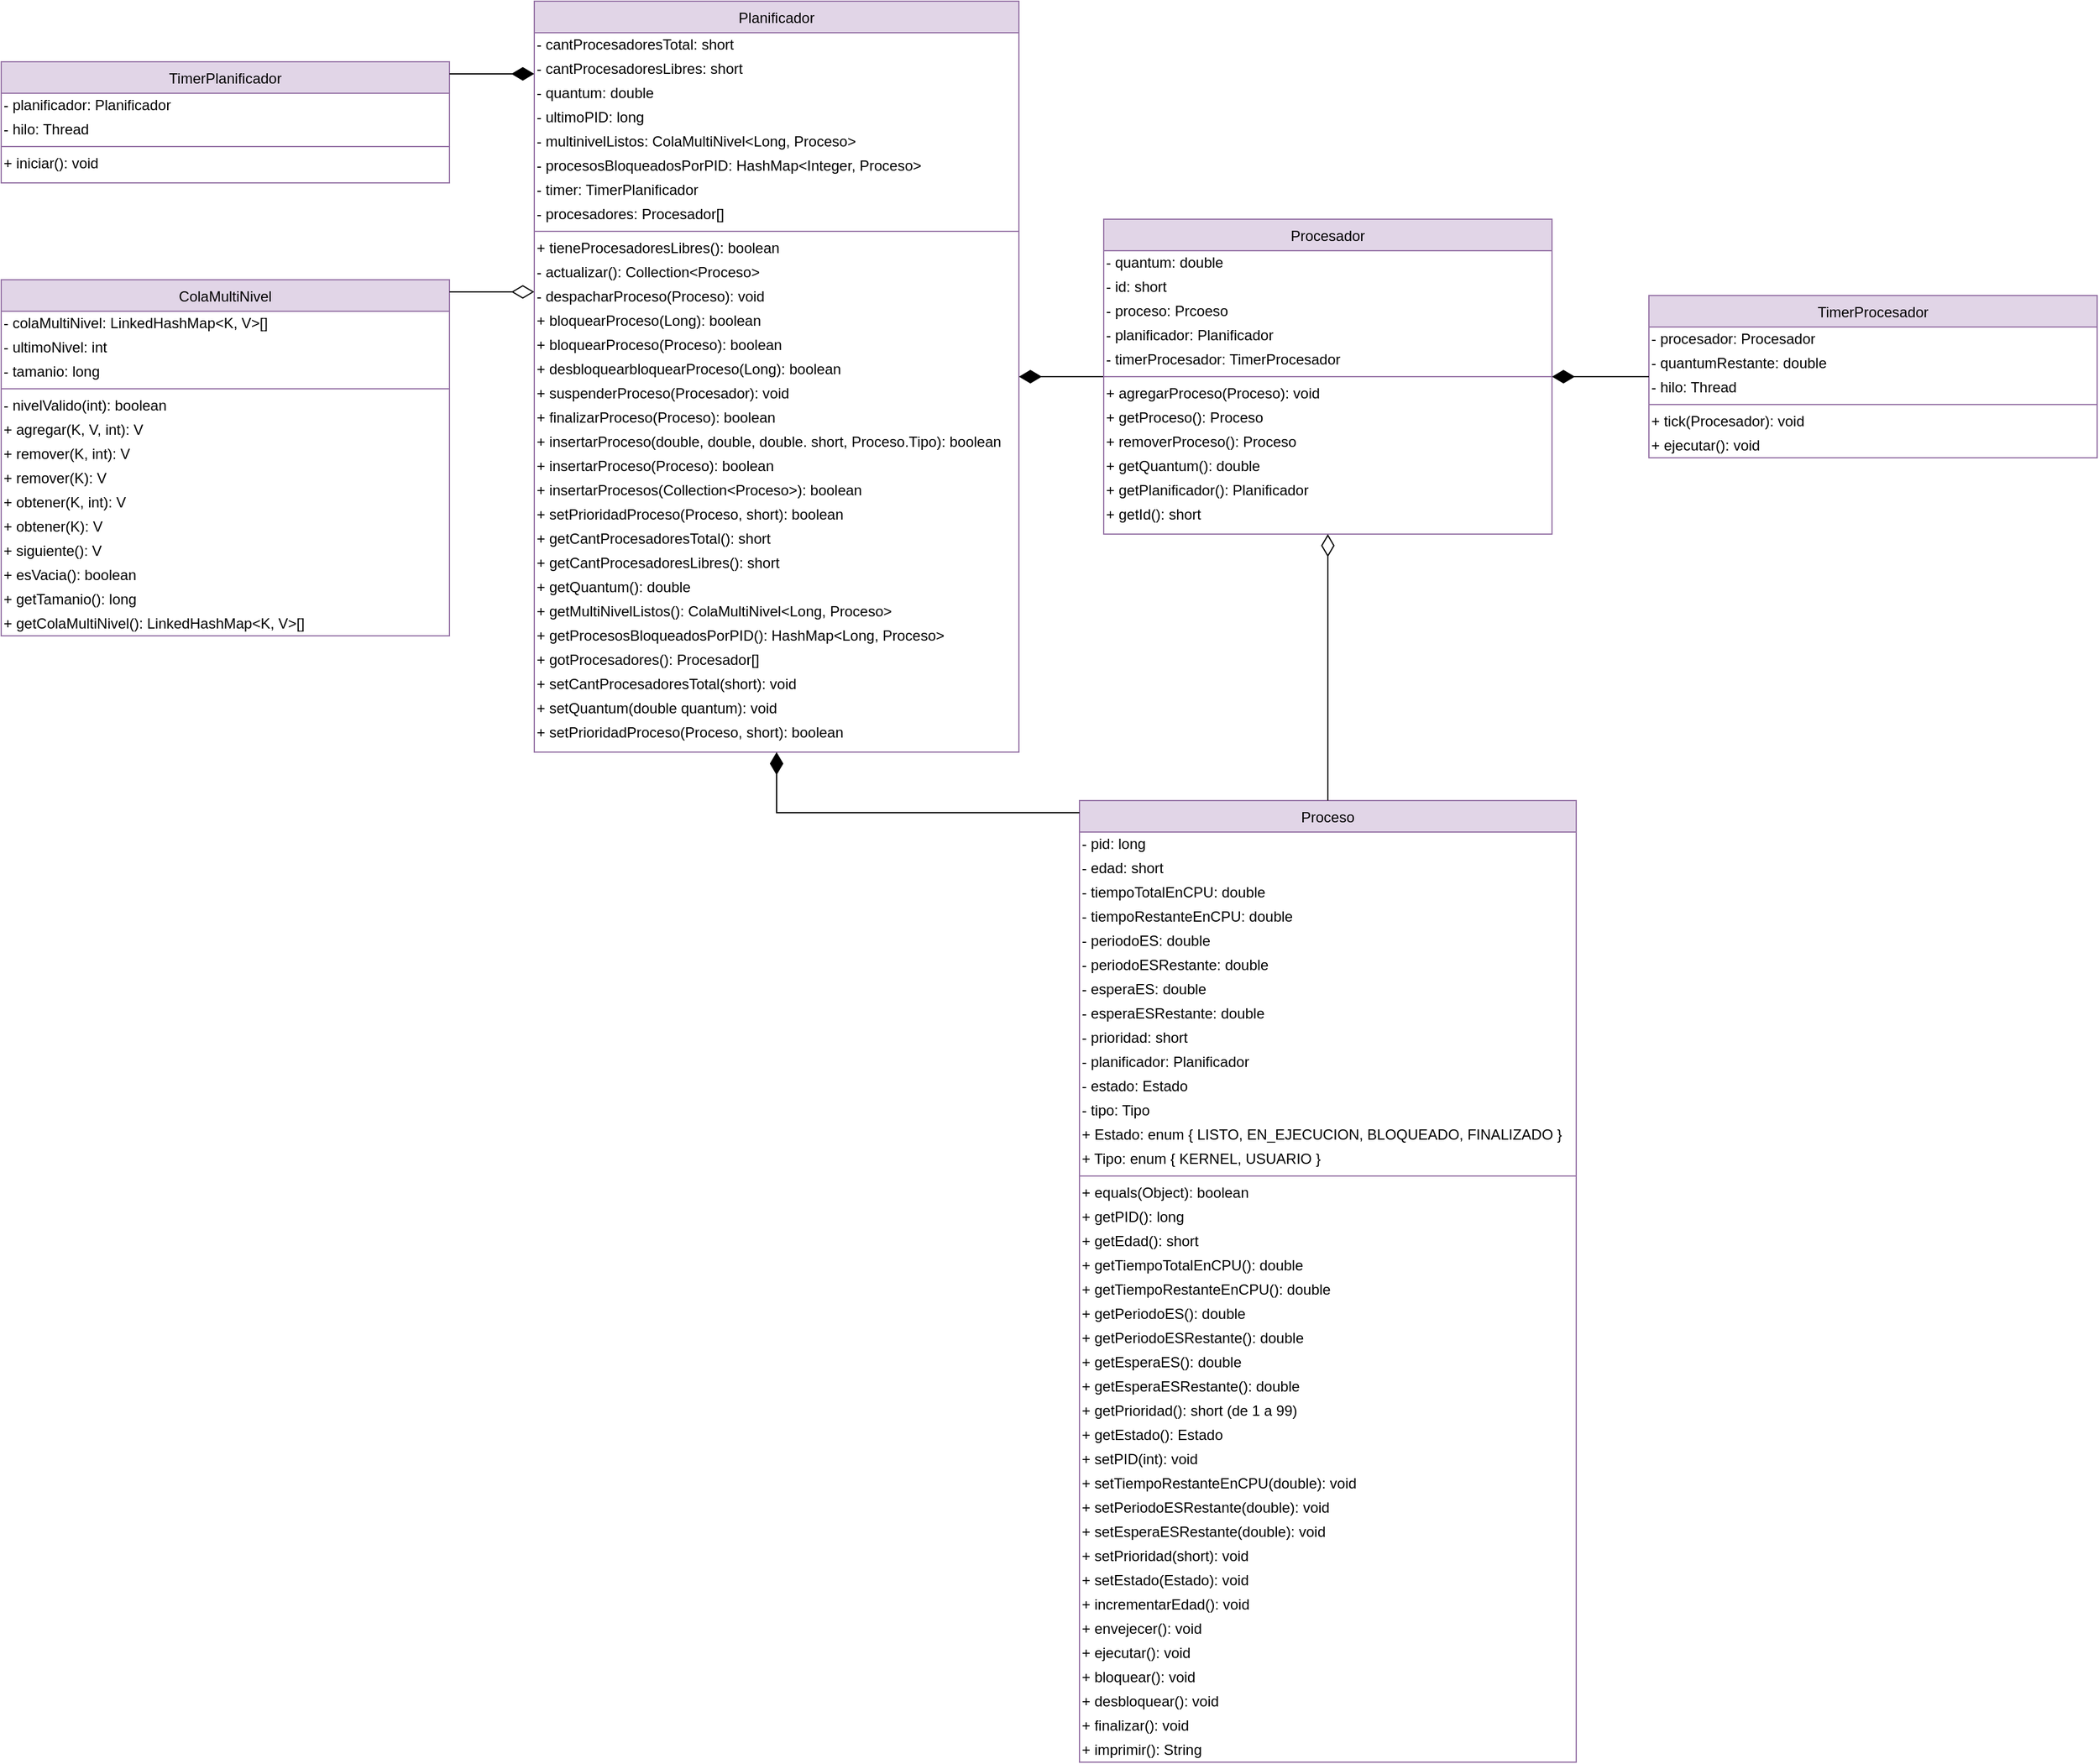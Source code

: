 <mxfile version="20.0.1" type="device"><diagram id="C5RBs43oDa-KdzZeNtuy" name="Page-1"><mxGraphModel dx="1422" dy="2001" grid="1" gridSize="10" guides="1" tooltips="1" connect="1" arrows="1" fold="1" page="1" pageScale="1" pageWidth="827" pageHeight="1169" math="0" shadow="0"><root><mxCell id="WIyWlLk6GJQsqaUBKTNV-0"/><mxCell id="WIyWlLk6GJQsqaUBKTNV-1" parent="WIyWlLk6GJQsqaUBKTNV-0"/><mxCell id="zkfFHV4jXpPFQw0GAbJ--0" value="Planificador" style="swimlane;fontStyle=0;align=center;verticalAlign=top;childLayout=stackLayout;horizontal=1;startSize=26;horizontalStack=0;resizeParent=1;resizeLast=0;collapsible=1;marginBottom=0;rounded=0;shadow=0;strokeWidth=1;fillColor=#e1d5e7;strokeColor=#9673a6;" parent="WIyWlLk6GJQsqaUBKTNV-1" vertex="1"><mxGeometry x="440" y="-90" width="400" height="620" as="geometry"><mxRectangle x="230" y="140" width="160" height="26" as="alternateBounds"/></mxGeometry></mxCell><mxCell id="KZem5yI_J5OwoNW8qVeV-34" value="- cantProcesadoresTotal: short" style="text;html=1;align=left;verticalAlign=middle;resizable=0;points=[];autosize=1;strokeColor=none;fillColor=none;" parent="zkfFHV4jXpPFQw0GAbJ--0" vertex="1"><mxGeometry y="26" width="400" height="20" as="geometry"/></mxCell><mxCell id="KZem5yI_J5OwoNW8qVeV-38" value="- cantProcesadoresLibres: short" style="text;html=1;align=left;verticalAlign=middle;resizable=0;points=[];autosize=1;strokeColor=none;fillColor=none;" parent="zkfFHV4jXpPFQw0GAbJ--0" vertex="1"><mxGeometry y="46" width="400" height="20" as="geometry"/></mxCell><mxCell id="KZem5yI_J5OwoNW8qVeV-18" value="- quantum: double" style="text;html=1;align=left;verticalAlign=middle;resizable=0;points=[];autosize=1;strokeColor=none;fillColor=none;" parent="zkfFHV4jXpPFQw0GAbJ--0" vertex="1"><mxGeometry y="66" width="400" height="20" as="geometry"/></mxCell><mxCell id="LZB0UhhgpXTZu3_sAU4M-23" value="- ultimoPID: long" style="text;html=1;align=left;verticalAlign=middle;resizable=0;points=[];autosize=1;strokeColor=none;fillColor=none;" parent="zkfFHV4jXpPFQw0GAbJ--0" vertex="1"><mxGeometry y="86" width="400" height="20" as="geometry"/></mxCell><mxCell id="KZem5yI_J5OwoNW8qVeV-39" value="- multinivelListos: ColaMultiNivel&amp;lt;Long, Proceso&amp;gt;" style="text;html=1;align=left;verticalAlign=middle;resizable=0;points=[];autosize=1;strokeColor=none;fillColor=none;" parent="zkfFHV4jXpPFQw0GAbJ--0" vertex="1"><mxGeometry y="106" width="400" height="20" as="geometry"/></mxCell><mxCell id="LZB0UhhgpXTZu3_sAU4M-24" value="- procesosBloqueadosPorPID: HashMap&amp;lt;Integer, Proceso&amp;gt;" style="text;html=1;align=left;verticalAlign=middle;resizable=0;points=[];autosize=1;strokeColor=none;fillColor=none;" parent="zkfFHV4jXpPFQw0GAbJ--0" vertex="1"><mxGeometry y="126" width="400" height="20" as="geometry"/></mxCell><mxCell id="LZB0UhhgpXTZu3_sAU4M-25" value="- timer: TimerPlanificador" style="text;html=1;align=left;verticalAlign=middle;resizable=0;points=[];autosize=1;strokeColor=none;fillColor=none;" parent="zkfFHV4jXpPFQw0GAbJ--0" vertex="1"><mxGeometry y="146" width="400" height="20" as="geometry"/></mxCell><mxCell id="KZem5yI_J5OwoNW8qVeV-36" value="- procesadores: Procesador[]" style="text;html=1;align=left;verticalAlign=middle;resizable=0;points=[];autosize=1;strokeColor=none;fillColor=none;" parent="zkfFHV4jXpPFQw0GAbJ--0" vertex="1"><mxGeometry y="166" width="400" height="20" as="geometry"/></mxCell><mxCell id="zkfFHV4jXpPFQw0GAbJ--4" value="" style="line;html=1;strokeWidth=1;align=left;verticalAlign=middle;spacingTop=-1;spacingLeft=3;spacingRight=3;rotatable=0;labelPosition=right;points=[];portConstraint=eastwest;fillColor=#e1d5e7;strokeColor=#9673a6;" parent="zkfFHV4jXpPFQw0GAbJ--0" vertex="1"><mxGeometry y="186" width="400" height="8" as="geometry"/></mxCell><mxCell id="LZB0UhhgpXTZu3_sAU4M-26" value="+ tieneProcesadoresLibres(): boolean" style="text;html=1;align=left;verticalAlign=middle;resizable=0;points=[];autosize=1;" parent="zkfFHV4jXpPFQw0GAbJ--0" vertex="1"><mxGeometry y="194" width="400" height="20" as="geometry"/></mxCell><mxCell id="KZem5yI_J5OwoNW8qVeV-40" value="- actualizar(): Collection&amp;lt;Proceso&amp;gt;" style="text;html=1;align=left;verticalAlign=middle;resizable=0;points=[];autosize=1;" parent="zkfFHV4jXpPFQw0GAbJ--0" vertex="1"><mxGeometry y="214" width="400" height="20" as="geometry"/></mxCell><mxCell id="LZB0UhhgpXTZu3_sAU4M-27" value="- despacharProceso(Proceso): void" style="text;html=1;align=left;verticalAlign=middle;resizable=0;points=[];autosize=1;" parent="zkfFHV4jXpPFQw0GAbJ--0" vertex="1"><mxGeometry y="234" width="400" height="20" as="geometry"/></mxCell><mxCell id="KZem5yI_J5OwoNW8qVeV-44" value="+ bloquearProceso(Long): boolean" style="text;html=1;align=left;verticalAlign=middle;resizable=0;points=[];autosize=1;" parent="zkfFHV4jXpPFQw0GAbJ--0" vertex="1"><mxGeometry y="254" width="400" height="20" as="geometry"/></mxCell><mxCell id="LZB0UhhgpXTZu3_sAU4M-28" value="+ bloquearProceso(Proceso): boolean" style="text;html=1;align=left;verticalAlign=middle;resizable=0;points=[];autosize=1;" parent="zkfFHV4jXpPFQw0GAbJ--0" vertex="1"><mxGeometry y="274" width="400" height="20" as="geometry"/></mxCell><mxCell id="LZB0UhhgpXTZu3_sAU4M-29" value="+ desbloquearbloquearProceso(Long): boolean" style="text;html=1;align=left;verticalAlign=middle;resizable=0;points=[];autosize=1;" parent="zkfFHV4jXpPFQw0GAbJ--0" vertex="1"><mxGeometry y="294" width="400" height="20" as="geometry"/></mxCell><mxCell id="LZB0UhhgpXTZu3_sAU4M-30" value="+ suspenderProceso(Procesador): void" style="text;html=1;align=left;verticalAlign=middle;resizable=0;points=[];autosize=1;" parent="zkfFHV4jXpPFQw0GAbJ--0" vertex="1"><mxGeometry y="314" width="400" height="20" as="geometry"/></mxCell><mxCell id="LZB0UhhgpXTZu3_sAU4M-31" value="+ finalizarProceso(Proceso): boolean" style="text;html=1;align=left;verticalAlign=middle;resizable=0;points=[];autosize=1;" parent="zkfFHV4jXpPFQw0GAbJ--0" vertex="1"><mxGeometry y="334" width="400" height="20" as="geometry"/></mxCell><mxCell id="KZem5yI_J5OwoNW8qVeV-57" value="+ insertarProceso(double, double, double. short, Proceso.Tipo): boolean" style="text;html=1;align=left;verticalAlign=middle;resizable=0;points=[];autosize=1;" parent="zkfFHV4jXpPFQw0GAbJ--0" vertex="1"><mxGeometry y="354" width="400" height="20" as="geometry"/></mxCell><mxCell id="LZB0UhhgpXTZu3_sAU4M-33" value="+ insertarProceso(Proceso): boolean" style="text;html=1;align=left;verticalAlign=middle;resizable=0;points=[];autosize=1;" parent="zkfFHV4jXpPFQw0GAbJ--0" vertex="1"><mxGeometry y="374" width="400" height="20" as="geometry"/></mxCell><mxCell id="KZem5yI_J5OwoNW8qVeV-63" value="+ insertarProcesos(Collection&amp;lt;Proceso&amp;gt;): boolean" style="text;html=1;align=left;verticalAlign=middle;resizable=0;points=[];autosize=1;" parent="zkfFHV4jXpPFQw0GAbJ--0" vertex="1"><mxGeometry y="394" width="400" height="20" as="geometry"/></mxCell><mxCell id="LZB0UhhgpXTZu3_sAU4M-34" value="+ setPrioridadProceso(Proceso, short): boolean" style="text;html=1;align=left;verticalAlign=middle;resizable=0;points=[];autosize=1;" parent="zkfFHV4jXpPFQw0GAbJ--0" vertex="1"><mxGeometry y="414" width="400" height="20" as="geometry"/></mxCell><mxCell id="KZem5yI_J5OwoNW8qVeV-61" value="+ getCantProcesadoresTotal(): short" style="text;html=1;align=left;verticalAlign=middle;resizable=0;points=[];autosize=1;" parent="zkfFHV4jXpPFQw0GAbJ--0" vertex="1"><mxGeometry y="434" width="400" height="20" as="geometry"/></mxCell><mxCell id="LZB0UhhgpXTZu3_sAU4M-35" value="+ getCantProcesadoresLibres(): short" style="text;html=1;align=left;verticalAlign=middle;resizable=0;points=[];autosize=1;" parent="zkfFHV4jXpPFQw0GAbJ--0" vertex="1"><mxGeometry y="454" width="400" height="20" as="geometry"/></mxCell><mxCell id="KZem5yI_J5OwoNW8qVeV-19" value="+ getQuantum(): double" style="text;html=1;align=left;verticalAlign=middle;resizable=0;points=[];autosize=1;" parent="zkfFHV4jXpPFQw0GAbJ--0" vertex="1"><mxGeometry y="474" width="400" height="20" as="geometry"/></mxCell><mxCell id="KZem5yI_J5OwoNW8qVeV-67" value="+ getMultiNivelListos(): ColaMultiNivel&amp;lt;Long, Proceso&amp;gt;" style="text;html=1;align=left;verticalAlign=middle;resizable=0;points=[];autosize=1;" parent="zkfFHV4jXpPFQw0GAbJ--0" vertex="1"><mxGeometry y="494" width="400" height="20" as="geometry"/></mxCell><mxCell id="KZem5yI_J5OwoNW8qVeV-71" value="+ getProcesosBloqueadosPorPID(): HashMap&amp;lt;Long, Proceso&amp;gt;" style="text;html=1;align=left;verticalAlign=middle;resizable=0;points=[];autosize=1;" parent="zkfFHV4jXpPFQw0GAbJ--0" vertex="1"><mxGeometry y="514" width="400" height="20" as="geometry"/></mxCell><mxCell id="KZem5yI_J5OwoNW8qVeV-73" value="+ gotProcesadores(): Procesador[]" style="text;html=1;align=left;verticalAlign=middle;resizable=0;points=[];autosize=1;" parent="zkfFHV4jXpPFQw0GAbJ--0" vertex="1"><mxGeometry y="534" width="400" height="20" as="geometry"/></mxCell><mxCell id="KZem5yI_J5OwoNW8qVeV-60" value="+ setCantProcesadoresTotal(short): void" style="text;html=1;align=left;verticalAlign=middle;resizable=0;points=[];autosize=1;" parent="zkfFHV4jXpPFQw0GAbJ--0" vertex="1"><mxGeometry y="554" width="400" height="20" as="geometry"/></mxCell><mxCell id="KZem5yI_J5OwoNW8qVeV-20" value="+ setQuantum(double quantum): void" style="text;html=1;align=left;verticalAlign=middle;resizable=0;points=[];autosize=1;" parent="zkfFHV4jXpPFQw0GAbJ--0" vertex="1"><mxGeometry y="574" width="400" height="20" as="geometry"/></mxCell><mxCell id="KZem5yI_J5OwoNW8qVeV-62" value="+ setPrioridadProceso(Proceso, short): boolean" style="text;html=1;align=left;verticalAlign=middle;resizable=0;points=[];autosize=1;" parent="zkfFHV4jXpPFQw0GAbJ--0" vertex="1"><mxGeometry y="594" width="400" height="20" as="geometry"/></mxCell><mxCell id="zkfFHV4jXpPFQw0GAbJ--13" value="Proceso" style="swimlane;fontStyle=0;align=center;verticalAlign=top;childLayout=stackLayout;horizontal=1;startSize=26;horizontalStack=0;resizeParent=1;resizeLast=0;collapsible=1;marginBottom=0;rounded=0;shadow=0;strokeWidth=1;fillColor=#e1d5e7;strokeColor=#9673a6;" parent="WIyWlLk6GJQsqaUBKTNV-1" vertex="1"><mxGeometry x="890" y="570" width="410" height="794" as="geometry"><mxRectangle x="340" y="380" width="170" height="26" as="alternateBounds"/></mxGeometry></mxCell><mxCell id="KZem5yI_J5OwoNW8qVeV-28" value="- pid: long" style="text;html=1;align=left;verticalAlign=middle;resizable=0;points=[];autosize=1;strokeColor=none;fillColor=none;" parent="zkfFHV4jXpPFQw0GAbJ--13" vertex="1"><mxGeometry y="26" width="410" height="20" as="geometry"/></mxCell><mxCell id="LZB0UhhgpXTZu3_sAU4M-36" value="- edad: short" style="text;html=1;align=left;verticalAlign=middle;resizable=0;points=[];autosize=1;strokeColor=none;fillColor=none;" parent="zkfFHV4jXpPFQw0GAbJ--13" vertex="1"><mxGeometry y="46" width="410" height="20" as="geometry"/></mxCell><mxCell id="KZem5yI_J5OwoNW8qVeV-1" value="- tiempoTotalEnCPU: double" style="text;html=1;align=left;verticalAlign=middle;resizable=0;points=[];autosize=1;strokeColor=none;fillColor=none;" parent="zkfFHV4jXpPFQw0GAbJ--13" vertex="1"><mxGeometry y="66" width="410" height="20" as="geometry"/></mxCell><mxCell id="LZB0UhhgpXTZu3_sAU4M-37" value="- tiempoRestanteEnCPU: double" style="text;html=1;align=left;verticalAlign=middle;resizable=0;points=[];autosize=1;strokeColor=none;fillColor=none;" parent="zkfFHV4jXpPFQw0GAbJ--13" vertex="1"><mxGeometry y="86" width="410" height="20" as="geometry"/></mxCell><mxCell id="KZem5yI_J5OwoNW8qVeV-22" value="- periodoES: double" style="text;html=1;align=left;verticalAlign=middle;resizable=0;points=[];autosize=1;strokeColor=none;fillColor=none;" parent="zkfFHV4jXpPFQw0GAbJ--13" vertex="1"><mxGeometry y="106" width="410" height="20" as="geometry"/></mxCell><mxCell id="LZB0UhhgpXTZu3_sAU4M-38" value="- periodoESRestante: double" style="text;html=1;align=left;verticalAlign=middle;resizable=0;points=[];autosize=1;strokeColor=none;fillColor=none;" parent="zkfFHV4jXpPFQw0GAbJ--13" vertex="1"><mxGeometry y="126" width="410" height="20" as="geometry"/></mxCell><mxCell id="KZem5yI_J5OwoNW8qVeV-24" value="- esperaES: double" style="text;html=1;align=left;verticalAlign=middle;resizable=0;points=[];autosize=1;strokeColor=none;fillColor=none;" parent="zkfFHV4jXpPFQw0GAbJ--13" vertex="1"><mxGeometry y="146" width="410" height="20" as="geometry"/></mxCell><mxCell id="KZem5yI_J5OwoNW8qVeV-69" value="- esperaESRestante: double" style="text;html=1;align=left;verticalAlign=middle;resizable=0;points=[];autosize=1;strokeColor=none;fillColor=none;" parent="zkfFHV4jXpPFQw0GAbJ--13" vertex="1"><mxGeometry y="166" width="410" height="20" as="geometry"/></mxCell><mxCell id="KZem5yI_J5OwoNW8qVeV-12" value="- prioridad: short" style="text;html=1;align=left;verticalAlign=middle;resizable=0;points=[];autosize=1;strokeColor=none;fillColor=none;" parent="zkfFHV4jXpPFQw0GAbJ--13" vertex="1"><mxGeometry y="186" width="410" height="20" as="geometry"/></mxCell><mxCell id="KZem5yI_J5OwoNW8qVeV-78" value="- planificador: Planificador" style="text;html=1;align=left;verticalAlign=middle;resizable=0;points=[];autosize=1;strokeColor=none;fillColor=none;" parent="zkfFHV4jXpPFQw0GAbJ--13" vertex="1"><mxGeometry y="206" width="410" height="20" as="geometry"/></mxCell><mxCell id="KZem5yI_J5OwoNW8qVeV-9" value="- estado: Estado" style="text;html=1;align=left;verticalAlign=middle;resizable=0;points=[];autosize=1;strokeColor=none;fillColor=none;" parent="zkfFHV4jXpPFQw0GAbJ--13" vertex="1"><mxGeometry y="226" width="410" height="20" as="geometry"/></mxCell><mxCell id="LZB0UhhgpXTZu3_sAU4M-40" value="- tipo: Tipo" style="text;html=1;align=left;verticalAlign=middle;resizable=0;points=[];autosize=1;strokeColor=none;fillColor=none;" parent="zkfFHV4jXpPFQw0GAbJ--13" vertex="1"><mxGeometry y="246" width="410" height="20" as="geometry"/></mxCell><mxCell id="KZem5yI_J5OwoNW8qVeV-17" value="+ Estado: enum {&amp;nbsp;LISTO, EN_EJECUCION, BLOQUEADO, FINALIZADO }" style="text;html=1;align=left;verticalAlign=middle;resizable=0;points=[];autosize=1;strokeColor=none;fillColor=none;" parent="zkfFHV4jXpPFQw0GAbJ--13" vertex="1"><mxGeometry y="266" width="410" height="20" as="geometry"/></mxCell><mxCell id="LZB0UhhgpXTZu3_sAU4M-39" value="+ Tipo: enum { KERNEL, USUARIO }" style="text;html=1;align=left;verticalAlign=middle;resizable=0;points=[];autosize=1;strokeColor=none;fillColor=none;" parent="zkfFHV4jXpPFQw0GAbJ--13" vertex="1"><mxGeometry y="286" width="410" height="20" as="geometry"/></mxCell><mxCell id="zkfFHV4jXpPFQw0GAbJ--15" value="" style="line;html=1;strokeWidth=1;align=left;verticalAlign=middle;spacingTop=-1;spacingLeft=3;spacingRight=3;rotatable=0;labelPosition=right;points=[];portConstraint=eastwest;fillColor=#e1d5e7;strokeColor=#9673a6;" parent="zkfFHV4jXpPFQw0GAbJ--13" vertex="1"><mxGeometry y="306" width="410" height="8" as="geometry"/></mxCell><mxCell id="LZB0UhhgpXTZu3_sAU4M-41" value="+ equals(Object): boolean" style="text;html=1;align=left;verticalAlign=middle;resizable=0;points=[];autosize=1;strokeColor=none;fillColor=none;" parent="zkfFHV4jXpPFQw0GAbJ--13" vertex="1"><mxGeometry y="314" width="410" height="20" as="geometry"/></mxCell><mxCell id="KZem5yI_J5OwoNW8qVeV-29" value="+ getPID(): long" style="text;html=1;align=left;verticalAlign=middle;resizable=0;points=[];autosize=1;strokeColor=none;fillColor=none;" parent="zkfFHV4jXpPFQw0GAbJ--13" vertex="1"><mxGeometry y="334" width="410" height="20" as="geometry"/></mxCell><mxCell id="LZB0UhhgpXTZu3_sAU4M-42" value="+ getEdad(): short" style="text;html=1;align=left;verticalAlign=middle;resizable=0;points=[];autosize=1;strokeColor=none;fillColor=none;" parent="zkfFHV4jXpPFQw0GAbJ--13" vertex="1"><mxGeometry y="354" width="410" height="20" as="geometry"/></mxCell><mxCell id="KZem5yI_J5OwoNW8qVeV-3" value="+ getTiempoTotalEnCPU(): double" style="text;html=1;align=left;verticalAlign=middle;resizable=0;points=[];autosize=1;strokeColor=none;fillColor=none;" parent="zkfFHV4jXpPFQw0GAbJ--13" vertex="1"><mxGeometry y="374" width="410" height="20" as="geometry"/></mxCell><mxCell id="LZB0UhhgpXTZu3_sAU4M-43" value="+ getTiempoRestanteEnCPU(): double" style="text;html=1;align=left;verticalAlign=middle;resizable=0;points=[];autosize=1;strokeColor=none;fillColor=none;" parent="zkfFHV4jXpPFQw0GAbJ--13" vertex="1"><mxGeometry y="394" width="410" height="20" as="geometry"/></mxCell><mxCell id="KZem5yI_J5OwoNW8qVeV-16" value="+ getPeriodoES(): double" style="text;html=1;align=left;verticalAlign=middle;resizable=0;points=[];autosize=1;strokeColor=none;fillColor=none;" parent="zkfFHV4jXpPFQw0GAbJ--13" vertex="1"><mxGeometry y="414" width="410" height="20" as="geometry"/></mxCell><mxCell id="LZB0UhhgpXTZu3_sAU4M-44" value="+ getPeriodoESRestante(): double" style="text;html=1;align=left;verticalAlign=middle;resizable=0;points=[];autosize=1;strokeColor=none;fillColor=none;" parent="zkfFHV4jXpPFQw0GAbJ--13" vertex="1"><mxGeometry y="434" width="410" height="20" as="geometry"/></mxCell><mxCell id="KZem5yI_J5OwoNW8qVeV-26" value="+ getEsperaES(): double" style="text;html=1;align=left;verticalAlign=middle;resizable=0;points=[];autosize=1;strokeColor=none;fillColor=none;" parent="zkfFHV4jXpPFQw0GAbJ--13" vertex="1"><mxGeometry y="454" width="410" height="20" as="geometry"/></mxCell><mxCell id="LZB0UhhgpXTZu3_sAU4M-45" value="+ getEsperaESRestante(): double" style="text;html=1;align=left;verticalAlign=middle;resizable=0;points=[];autosize=1;strokeColor=none;fillColor=none;" parent="zkfFHV4jXpPFQw0GAbJ--13" vertex="1"><mxGeometry y="474" width="410" height="20" as="geometry"/></mxCell><mxCell id="KZem5yI_J5OwoNW8qVeV-15" value="+ getPrioridad(): short (de 1 a 99)" style="text;html=1;align=left;verticalAlign=middle;resizable=0;points=[];autosize=1;strokeColor=none;fillColor=none;" parent="zkfFHV4jXpPFQw0GAbJ--13" vertex="1"><mxGeometry y="494" width="410" height="20" as="geometry"/></mxCell><mxCell id="KZem5yI_J5OwoNW8qVeV-21" value="+ getEstado(): Estado" style="text;html=1;align=left;verticalAlign=middle;resizable=0;points=[];autosize=1;strokeColor=none;fillColor=none;" parent="zkfFHV4jXpPFQw0GAbJ--13" vertex="1"><mxGeometry y="514" width="410" height="20" as="geometry"/></mxCell><mxCell id="KZem5yI_J5OwoNW8qVeV-65" value="+ setPID(int): void" style="text;html=1;align=left;verticalAlign=middle;resizable=0;points=[];autosize=1;strokeColor=none;fillColor=none;" parent="zkfFHV4jXpPFQw0GAbJ--13" vertex="1"><mxGeometry y="534" width="410" height="20" as="geometry"/></mxCell><mxCell id="KZem5yI_J5OwoNW8qVeV-2" value="+ setTiempoRestanteEnCPU(double): void" style="text;html=1;align=left;verticalAlign=middle;resizable=0;points=[];autosize=1;strokeColor=none;fillColor=none;" parent="zkfFHV4jXpPFQw0GAbJ--13" vertex="1"><mxGeometry y="554" width="410" height="20" as="geometry"/></mxCell><mxCell id="LZB0UhhgpXTZu3_sAU4M-46" value="+ setPeriodoESRestante(double): void" style="text;html=1;align=left;verticalAlign=middle;resizable=0;points=[];autosize=1;strokeColor=none;fillColor=none;" parent="zkfFHV4jXpPFQw0GAbJ--13" vertex="1"><mxGeometry y="574" width="410" height="20" as="geometry"/></mxCell><mxCell id="LZB0UhhgpXTZu3_sAU4M-47" value="+ setEsperaESRestante(double): void" style="text;html=1;align=left;verticalAlign=middle;resizable=0;points=[];autosize=1;strokeColor=none;fillColor=none;" parent="zkfFHV4jXpPFQw0GAbJ--13" vertex="1"><mxGeometry y="594" width="410" height="20" as="geometry"/></mxCell><mxCell id="KZem5yI_J5OwoNW8qVeV-14" value="+ setPrioridad(short): void" style="text;html=1;align=left;verticalAlign=middle;resizable=0;points=[];autosize=1;strokeColor=none;fillColor=none;" parent="zkfFHV4jXpPFQw0GAbJ--13" vertex="1"><mxGeometry y="614" width="410" height="20" as="geometry"/></mxCell><mxCell id="KZem5yI_J5OwoNW8qVeV-23" value="+ setEstado(Estado): void" style="text;html=1;align=left;verticalAlign=middle;resizable=0;points=[];autosize=1;strokeColor=none;fillColor=none;" parent="zkfFHV4jXpPFQw0GAbJ--13" vertex="1"><mxGeometry y="634" width="410" height="20" as="geometry"/></mxCell><mxCell id="KZem5yI_J5OwoNW8qVeV-25" value="+ incrementarEdad(): void" style="text;html=1;align=left;verticalAlign=middle;resizable=0;points=[];autosize=1;strokeColor=none;fillColor=none;" parent="zkfFHV4jXpPFQw0GAbJ--13" vertex="1"><mxGeometry y="654" width="410" height="20" as="geometry"/></mxCell><mxCell id="LZB0UhhgpXTZu3_sAU4M-48" value="+ envejecer(): void" style="text;html=1;align=left;verticalAlign=middle;resizable=0;points=[];autosize=1;strokeColor=none;fillColor=none;" parent="zkfFHV4jXpPFQw0GAbJ--13" vertex="1"><mxGeometry y="674" width="410" height="20" as="geometry"/></mxCell><mxCell id="LZB0UhhgpXTZu3_sAU4M-49" value="+ ejecutar(): void" style="text;html=1;align=left;verticalAlign=middle;resizable=0;points=[];autosize=1;strokeColor=none;fillColor=none;" parent="zkfFHV4jXpPFQw0GAbJ--13" vertex="1"><mxGeometry y="694" width="410" height="20" as="geometry"/></mxCell><mxCell id="LZB0UhhgpXTZu3_sAU4M-50" value="+ bloquear(): void" style="text;html=1;align=left;verticalAlign=middle;resizable=0;points=[];autosize=1;strokeColor=none;fillColor=none;" parent="zkfFHV4jXpPFQw0GAbJ--13" vertex="1"><mxGeometry y="714" width="410" height="20" as="geometry"/></mxCell><mxCell id="LZB0UhhgpXTZu3_sAU4M-51" value="+ desbloquear(): void" style="text;html=1;align=left;verticalAlign=middle;resizable=0;points=[];autosize=1;strokeColor=none;fillColor=none;" parent="zkfFHV4jXpPFQw0GAbJ--13" vertex="1"><mxGeometry y="734" width="410" height="20" as="geometry"/></mxCell><mxCell id="LZB0UhhgpXTZu3_sAU4M-52" value="+ finalizar(): void" style="text;html=1;align=left;verticalAlign=middle;resizable=0;points=[];autosize=1;strokeColor=none;fillColor=none;" parent="zkfFHV4jXpPFQw0GAbJ--13" vertex="1"><mxGeometry y="754" width="410" height="20" as="geometry"/></mxCell><mxCell id="LZB0UhhgpXTZu3_sAU4M-53" value="+ imprimir(): String" style="text;html=1;align=left;verticalAlign=middle;resizable=0;points=[];autosize=1;strokeColor=none;fillColor=none;" parent="zkfFHV4jXpPFQw0GAbJ--13" vertex="1"><mxGeometry y="774" width="410" height="20" as="geometry"/></mxCell><mxCell id="KZem5yI_J5OwoNW8qVeV-74" value="" style="endArrow=diamondThin;html=1;rounded=0;endFill=1;startArrow=none;startFill=0;strokeWidth=1;endSize=16;" parent="WIyWlLk6GJQsqaUBKTNV-1" source="LZB0UhhgpXTZu3_sAU4M-1" target="zkfFHV4jXpPFQw0GAbJ--0" edge="1"><mxGeometry width="50" height="50" relative="1" as="geometry"><mxPoint x="580" y="410" as="sourcePoint"/><mxPoint x="630" y="360" as="targetPoint"/></mxGeometry></mxCell><mxCell id="LZB0UhhgpXTZu3_sAU4M-1" value="Procesador" style="swimlane;fontStyle=0;align=center;verticalAlign=top;childLayout=stackLayout;horizontal=1;startSize=26;horizontalStack=0;resizeParent=1;resizeLast=0;collapsible=1;marginBottom=0;rounded=0;shadow=0;strokeWidth=1;fillColor=#e1d5e7;strokeColor=#9673a6;" parent="WIyWlLk6GJQsqaUBKTNV-1" vertex="1"><mxGeometry x="910" y="90" width="370" height="260" as="geometry"><mxRectangle x="230" y="140" width="160" height="26" as="alternateBounds"/></mxGeometry></mxCell><mxCell id="LZB0UhhgpXTZu3_sAU4M-2" value="- quantum: double" style="text;html=1;align=left;verticalAlign=middle;resizable=0;points=[];autosize=1;strokeColor=none;fillColor=none;" parent="LZB0UhhgpXTZu3_sAU4M-1" vertex="1"><mxGeometry y="26" width="370" height="20" as="geometry"/></mxCell><mxCell id="LZB0UhhgpXTZu3_sAU4M-3" value="- id: short" style="text;html=1;align=left;verticalAlign=middle;resizable=0;points=[];autosize=1;strokeColor=none;fillColor=none;" parent="LZB0UhhgpXTZu3_sAU4M-1" vertex="1"><mxGeometry y="46" width="370" height="20" as="geometry"/></mxCell><mxCell id="LZB0UhhgpXTZu3_sAU4M-4" value="- proceso: Prcoeso" style="text;html=1;align=left;verticalAlign=middle;resizable=0;points=[];autosize=1;strokeColor=none;fillColor=none;" parent="LZB0UhhgpXTZu3_sAU4M-1" vertex="1"><mxGeometry y="66" width="370" height="20" as="geometry"/></mxCell><mxCell id="LZB0UhhgpXTZu3_sAU4M-5" value="- planificador: Planificador" style="text;html=1;align=left;verticalAlign=middle;resizable=0;points=[];autosize=1;strokeColor=none;fillColor=none;" parent="LZB0UhhgpXTZu3_sAU4M-1" vertex="1"><mxGeometry y="86" width="370" height="20" as="geometry"/></mxCell><mxCell id="LZB0UhhgpXTZu3_sAU4M-6" value="- timerProcesador: TimerProcesador" style="text;html=1;align=left;verticalAlign=middle;resizable=0;points=[];autosize=1;strokeColor=none;fillColor=none;" parent="LZB0UhhgpXTZu3_sAU4M-1" vertex="1"><mxGeometry y="106" width="370" height="20" as="geometry"/></mxCell><mxCell id="LZB0UhhgpXTZu3_sAU4M-8" value="" style="line;html=1;strokeWidth=1;align=left;verticalAlign=middle;spacingTop=-1;spacingLeft=3;spacingRight=3;rotatable=0;labelPosition=right;points=[];portConstraint=eastwest;fillColor=#e1d5e7;strokeColor=#9673a6;" parent="LZB0UhhgpXTZu3_sAU4M-1" vertex="1"><mxGeometry y="126" width="370" height="8" as="geometry"/></mxCell><mxCell id="LZB0UhhgpXTZu3_sAU4M-9" value="+ agregarProceso(Proceso): void" style="text;html=1;align=left;verticalAlign=middle;resizable=0;points=[];autosize=1;" parent="LZB0UhhgpXTZu3_sAU4M-1" vertex="1"><mxGeometry y="134" width="370" height="20" as="geometry"/></mxCell><mxCell id="LZB0UhhgpXTZu3_sAU4M-10" value="+ getProceso(): Proceso" style="text;html=1;align=left;verticalAlign=middle;resizable=0;points=[];autosize=1;" parent="LZB0UhhgpXTZu3_sAU4M-1" vertex="1"><mxGeometry y="154" width="370" height="20" as="geometry"/></mxCell><mxCell id="LZB0UhhgpXTZu3_sAU4M-11" value="+ removerProceso(): Proceso" style="text;html=1;align=left;verticalAlign=middle;resizable=0;points=[];autosize=1;" parent="LZB0UhhgpXTZu3_sAU4M-1" vertex="1"><mxGeometry y="174" width="370" height="20" as="geometry"/></mxCell><mxCell id="LZB0UhhgpXTZu3_sAU4M-12" value="+ getQuantum(): double" style="text;html=1;align=left;verticalAlign=middle;resizable=0;points=[];autosize=1;" parent="LZB0UhhgpXTZu3_sAU4M-1" vertex="1"><mxGeometry y="194" width="370" height="20" as="geometry"/></mxCell><mxCell id="LZB0UhhgpXTZu3_sAU4M-13" value="+ getPlanificador(): Planificador" style="text;html=1;align=left;verticalAlign=middle;resizable=0;points=[];autosize=1;" parent="LZB0UhhgpXTZu3_sAU4M-1" vertex="1"><mxGeometry y="214" width="370" height="20" as="geometry"/></mxCell><mxCell id="LZB0UhhgpXTZu3_sAU4M-14" value="+ getId(): short" style="text;html=1;align=left;verticalAlign=middle;resizable=0;points=[];autosize=1;" parent="LZB0UhhgpXTZu3_sAU4M-1" vertex="1"><mxGeometry y="234" width="370" height="20" as="geometry"/></mxCell><mxCell id="LZB0UhhgpXTZu3_sAU4M-54" value="TimerPlanificador" style="swimlane;fontStyle=0;align=center;verticalAlign=top;childLayout=stackLayout;horizontal=1;startSize=26;horizontalStack=0;resizeParent=1;resizeLast=0;collapsible=1;marginBottom=0;rounded=0;shadow=0;strokeWidth=1;fillColor=#e1d5e7;strokeColor=#9673a6;" parent="WIyWlLk6GJQsqaUBKTNV-1" vertex="1"><mxGeometry y="-40" width="370" height="100" as="geometry"><mxRectangle x="230" y="140" width="160" height="26" as="alternateBounds"/></mxGeometry></mxCell><mxCell id="LZB0UhhgpXTZu3_sAU4M-55" value="- planificador: Planificador" style="text;html=1;align=left;verticalAlign=middle;resizable=0;points=[];autosize=1;strokeColor=none;fillColor=none;" parent="LZB0UhhgpXTZu3_sAU4M-54" vertex="1"><mxGeometry y="26" width="370" height="20" as="geometry"/></mxCell><mxCell id="LZB0UhhgpXTZu3_sAU4M-56" value="- hilo: Thread" style="text;html=1;align=left;verticalAlign=middle;resizable=0;points=[];autosize=1;strokeColor=none;fillColor=none;" parent="LZB0UhhgpXTZu3_sAU4M-54" vertex="1"><mxGeometry y="46" width="370" height="20" as="geometry"/></mxCell><mxCell id="LZB0UhhgpXTZu3_sAU4M-60" value="" style="line;html=1;strokeWidth=1;align=left;verticalAlign=middle;spacingTop=-1;spacingLeft=3;spacingRight=3;rotatable=0;labelPosition=right;points=[];portConstraint=eastwest;fillColor=#e1d5e7;strokeColor=#9673a6;" parent="LZB0UhhgpXTZu3_sAU4M-54" vertex="1"><mxGeometry y="66" width="370" height="8" as="geometry"/></mxCell><mxCell id="LZB0UhhgpXTZu3_sAU4M-61" value="+ iniciar(): void" style="text;html=1;align=left;verticalAlign=middle;resizable=0;points=[];autosize=1;" parent="LZB0UhhgpXTZu3_sAU4M-54" vertex="1"><mxGeometry y="74" width="370" height="20" as="geometry"/></mxCell><mxCell id="LZB0UhhgpXTZu3_sAU4M-67" value="TimerProcesador" style="swimlane;fontStyle=0;align=center;verticalAlign=top;childLayout=stackLayout;horizontal=1;startSize=26;horizontalStack=0;resizeParent=1;resizeLast=0;collapsible=1;marginBottom=0;rounded=0;shadow=0;strokeWidth=1;fillColor=#e1d5e7;strokeColor=#9673a6;" parent="WIyWlLk6GJQsqaUBKTNV-1" vertex="1"><mxGeometry x="1360" y="153" width="370" height="134" as="geometry"><mxRectangle x="230" y="140" width="160" height="26" as="alternateBounds"/></mxGeometry></mxCell><mxCell id="LZB0UhhgpXTZu3_sAU4M-68" value="- procesador: Procesador" style="text;html=1;align=left;verticalAlign=middle;resizable=0;points=[];autosize=1;strokeColor=none;fillColor=none;" parent="LZB0UhhgpXTZu3_sAU4M-67" vertex="1"><mxGeometry y="26" width="370" height="20" as="geometry"/></mxCell><mxCell id="LZB0UhhgpXTZu3_sAU4M-72" value="- quantumRestante: double" style="text;html=1;align=left;verticalAlign=middle;resizable=0;points=[];autosize=1;strokeColor=none;fillColor=none;" parent="LZB0UhhgpXTZu3_sAU4M-67" vertex="1"><mxGeometry y="46" width="370" height="20" as="geometry"/></mxCell><mxCell id="LZB0UhhgpXTZu3_sAU4M-69" value="- hilo: Thread" style="text;html=1;align=left;verticalAlign=middle;resizable=0;points=[];autosize=1;strokeColor=none;fillColor=none;" parent="LZB0UhhgpXTZu3_sAU4M-67" vertex="1"><mxGeometry y="66" width="370" height="20" as="geometry"/></mxCell><mxCell id="LZB0UhhgpXTZu3_sAU4M-70" value="" style="line;html=1;strokeWidth=1;align=left;verticalAlign=middle;spacingTop=-1;spacingLeft=3;spacingRight=3;rotatable=0;labelPosition=right;points=[];portConstraint=eastwest;fillColor=#e1d5e7;strokeColor=#9673a6;" parent="LZB0UhhgpXTZu3_sAU4M-67" vertex="1"><mxGeometry y="86" width="370" height="8" as="geometry"/></mxCell><mxCell id="LZB0UhhgpXTZu3_sAU4M-71" value="+ tick(Procesador): void" style="text;html=1;align=left;verticalAlign=middle;resizable=0;points=[];autosize=1;" parent="LZB0UhhgpXTZu3_sAU4M-67" vertex="1"><mxGeometry y="94" width="370" height="20" as="geometry"/></mxCell><mxCell id="LZB0UhhgpXTZu3_sAU4M-73" value="+ ejecutar(): void" style="text;html=1;align=left;verticalAlign=middle;resizable=0;points=[];autosize=1;" parent="LZB0UhhgpXTZu3_sAU4M-67" vertex="1"><mxGeometry y="114" width="370" height="20" as="geometry"/></mxCell><mxCell id="LZB0UhhgpXTZu3_sAU4M-74" value="ColaMultiNivel" style="swimlane;fontStyle=0;align=center;verticalAlign=top;childLayout=stackLayout;horizontal=1;startSize=26;horizontalStack=0;resizeParent=1;resizeLast=0;collapsible=1;marginBottom=0;rounded=0;shadow=0;strokeWidth=1;fillColor=#e1d5e7;strokeColor=#9673a6;" parent="WIyWlLk6GJQsqaUBKTNV-1" vertex="1"><mxGeometry y="140" width="370" height="294" as="geometry"><mxRectangle x="230" y="140" width="160" height="26" as="alternateBounds"/></mxGeometry></mxCell><mxCell id="LZB0UhhgpXTZu3_sAU4M-75" value="- colaMultiNivel: LinkedHashMap&amp;lt;K, V&amp;gt;[]" style="text;html=1;align=left;verticalAlign=middle;resizable=0;points=[];autosize=1;strokeColor=none;fillColor=none;" parent="LZB0UhhgpXTZu3_sAU4M-74" vertex="1"><mxGeometry y="26" width="370" height="20" as="geometry"/></mxCell><mxCell id="LZB0UhhgpXTZu3_sAU4M-76" value="- ultimoNivel: int" style="text;html=1;align=left;verticalAlign=middle;resizable=0;points=[];autosize=1;strokeColor=none;fillColor=none;" parent="LZB0UhhgpXTZu3_sAU4M-74" vertex="1"><mxGeometry y="46" width="370" height="20" as="geometry"/></mxCell><mxCell id="LZB0UhhgpXTZu3_sAU4M-77" value="- tamanio: long" style="text;html=1;align=left;verticalAlign=middle;resizable=0;points=[];autosize=1;strokeColor=none;fillColor=none;" parent="LZB0UhhgpXTZu3_sAU4M-74" vertex="1"><mxGeometry y="66" width="370" height="20" as="geometry"/></mxCell><mxCell id="LZB0UhhgpXTZu3_sAU4M-80" value="" style="line;html=1;strokeWidth=1;align=left;verticalAlign=middle;spacingTop=-1;spacingLeft=3;spacingRight=3;rotatable=0;labelPosition=right;points=[];portConstraint=eastwest;fillColor=#e1d5e7;strokeColor=#9673a6;" parent="LZB0UhhgpXTZu3_sAU4M-74" vertex="1"><mxGeometry y="86" width="370" height="8" as="geometry"/></mxCell><mxCell id="LZB0UhhgpXTZu3_sAU4M-81" value="- nivelValido(int): boolean" style="text;html=1;align=left;verticalAlign=middle;resizable=0;points=[];autosize=1;" parent="LZB0UhhgpXTZu3_sAU4M-74" vertex="1"><mxGeometry y="94" width="370" height="20" as="geometry"/></mxCell><mxCell id="LZB0UhhgpXTZu3_sAU4M-82" value="+ agregar(K, V, int): V" style="text;html=1;align=left;verticalAlign=middle;resizable=0;points=[];autosize=1;" parent="LZB0UhhgpXTZu3_sAU4M-74" vertex="1"><mxGeometry y="114" width="370" height="20" as="geometry"/></mxCell><mxCell id="LZB0UhhgpXTZu3_sAU4M-83" value="+ remover(K, int): V" style="text;html=1;align=left;verticalAlign=middle;resizable=0;points=[];autosize=1;" parent="LZB0UhhgpXTZu3_sAU4M-74" vertex="1"><mxGeometry y="134" width="370" height="20" as="geometry"/></mxCell><mxCell id="LZB0UhhgpXTZu3_sAU4M-87" value="+ remover(K): V" style="text;html=1;align=left;verticalAlign=middle;resizable=0;points=[];autosize=1;" parent="LZB0UhhgpXTZu3_sAU4M-74" vertex="1"><mxGeometry y="154" width="370" height="20" as="geometry"/></mxCell><mxCell id="LZB0UhhgpXTZu3_sAU4M-88" value="+ obtener(K, int): V" style="text;html=1;align=left;verticalAlign=middle;resizable=0;points=[];autosize=1;" parent="LZB0UhhgpXTZu3_sAU4M-74" vertex="1"><mxGeometry y="174" width="370" height="20" as="geometry"/></mxCell><mxCell id="LZB0UhhgpXTZu3_sAU4M-89" value="+ obtener(K): V" style="text;html=1;align=left;verticalAlign=middle;resizable=0;points=[];autosize=1;" parent="LZB0UhhgpXTZu3_sAU4M-74" vertex="1"><mxGeometry y="194" width="370" height="20" as="geometry"/></mxCell><mxCell id="LZB0UhhgpXTZu3_sAU4M-84" value="+ siguiente(): V" style="text;html=1;align=left;verticalAlign=middle;resizable=0;points=[];autosize=1;" parent="LZB0UhhgpXTZu3_sAU4M-74" vertex="1"><mxGeometry y="214" width="370" height="20" as="geometry"/></mxCell><mxCell id="LZB0UhhgpXTZu3_sAU4M-85" value="+ esVacia(): boolean" style="text;html=1;align=left;verticalAlign=middle;resizable=0;points=[];autosize=1;" parent="LZB0UhhgpXTZu3_sAU4M-74" vertex="1"><mxGeometry y="234" width="370" height="20" as="geometry"/></mxCell><mxCell id="LZB0UhhgpXTZu3_sAU4M-86" value="+ getTamanio(): long" style="text;html=1;align=left;verticalAlign=middle;resizable=0;points=[];autosize=1;" parent="LZB0UhhgpXTZu3_sAU4M-74" vertex="1"><mxGeometry y="254" width="370" height="20" as="geometry"/></mxCell><mxCell id="LZB0UhhgpXTZu3_sAU4M-90" value="+ getColaMultiNivel(): LinkedHashMap&amp;lt;K, V&amp;gt;[]" style="text;html=1;align=left;verticalAlign=middle;resizable=0;points=[];autosize=1;" parent="LZB0UhhgpXTZu3_sAU4M-74" vertex="1"><mxGeometry y="274" width="370" height="20" as="geometry"/></mxCell><mxCell id="JXx_RcowLumfJnBCNiyI-0" value="" style="endArrow=diamondThin;html=1;rounded=0;endFill=1;startArrow=none;startFill=0;strokeWidth=1;endSize=16;" edge="1" parent="WIyWlLk6GJQsqaUBKTNV-1" source="LZB0UhhgpXTZu3_sAU4M-67" target="LZB0UhhgpXTZu3_sAU4M-1"><mxGeometry width="50" height="50" relative="1" as="geometry"><mxPoint x="920" y="230" as="sourcePoint"/><mxPoint x="850" y="230" as="targetPoint"/></mxGeometry></mxCell><mxCell id="JXx_RcowLumfJnBCNiyI-1" value="" style="endArrow=none;html=1;rounded=0;endFill=0;startArrow=diamondThin;startFill=1;strokeWidth=1;endSize=6;edgeStyle=orthogonalEdgeStyle;startSize=16;" edge="1" parent="WIyWlLk6GJQsqaUBKTNV-1" source="zkfFHV4jXpPFQw0GAbJ--0" target="LZB0UhhgpXTZu3_sAU4M-54"><mxGeometry width="50" height="50" relative="1" as="geometry"><mxPoint x="920" y="230" as="sourcePoint"/><mxPoint x="850" y="230" as="targetPoint"/><Array as="points"><mxPoint x="400" y="-30"/><mxPoint x="400" y="-30"/></Array></mxGeometry></mxCell><mxCell id="JXx_RcowLumfJnBCNiyI-2" value="" style="endArrow=none;html=1;rounded=0;endFill=0;startArrow=diamondThin;startFill=0;strokeWidth=1;endSize=6;edgeStyle=orthogonalEdgeStyle;startSize=16;" edge="1" parent="WIyWlLk6GJQsqaUBKTNV-1" source="zkfFHV4jXpPFQw0GAbJ--0" target="LZB0UhhgpXTZu3_sAU4M-74"><mxGeometry width="50" height="50" relative="1" as="geometry"><mxPoint x="450" y="-30" as="sourcePoint"/><mxPoint x="380" y="-30" as="targetPoint"/><Array as="points"><mxPoint x="410" y="150"/><mxPoint x="410" y="150"/></Array></mxGeometry></mxCell><mxCell id="JXx_RcowLumfJnBCNiyI-3" value="" style="endArrow=diamondThin;html=1;rounded=0;endFill=1;startArrow=none;startFill=0;strokeWidth=1;endSize=16;edgeStyle=orthogonalEdgeStyle;" edge="1" parent="WIyWlLk6GJQsqaUBKTNV-1" source="zkfFHV4jXpPFQw0GAbJ--13" target="zkfFHV4jXpPFQw0GAbJ--0"><mxGeometry width="50" height="50" relative="1" as="geometry"><mxPoint x="920" y="230" as="sourcePoint"/><mxPoint x="850" y="230" as="targetPoint"/><Array as="points"><mxPoint x="640" y="580"/></Array></mxGeometry></mxCell><mxCell id="JXx_RcowLumfJnBCNiyI-5" value="" style="endArrow=diamondThin;html=1;rounded=0;endFill=0;startArrow=none;startFill=0;strokeWidth=1;endSize=16;edgeStyle=orthogonalEdgeStyle;" edge="1" parent="WIyWlLk6GJQsqaUBKTNV-1" source="zkfFHV4jXpPFQw0GAbJ--13" target="LZB0UhhgpXTZu3_sAU4M-1"><mxGeometry width="50" height="50" relative="1" as="geometry"><mxPoint x="900" y="590" as="sourcePoint"/><mxPoint x="650" y="540" as="targetPoint"/><Array as="points"><mxPoint x="1095" y="420"/><mxPoint x="1095" y="420"/></Array></mxGeometry></mxCell></root></mxGraphModel></diagram></mxfile>